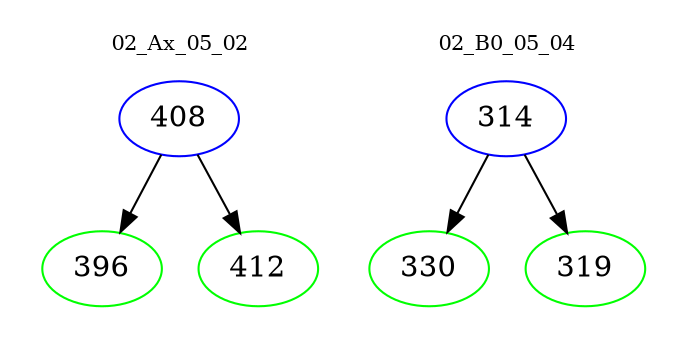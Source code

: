 digraph{
subgraph cluster_0 {
color = white
label = "02_Ax_05_02";
fontsize=10;
T0_408 [label="408", color="blue"]
T0_408 -> T0_396 [color="black"]
T0_396 [label="396", color="green"]
T0_408 -> T0_412 [color="black"]
T0_412 [label="412", color="green"]
}
subgraph cluster_1 {
color = white
label = "02_B0_05_04";
fontsize=10;
T1_314 [label="314", color="blue"]
T1_314 -> T1_330 [color="black"]
T1_330 [label="330", color="green"]
T1_314 -> T1_319 [color="black"]
T1_319 [label="319", color="green"]
}
}
